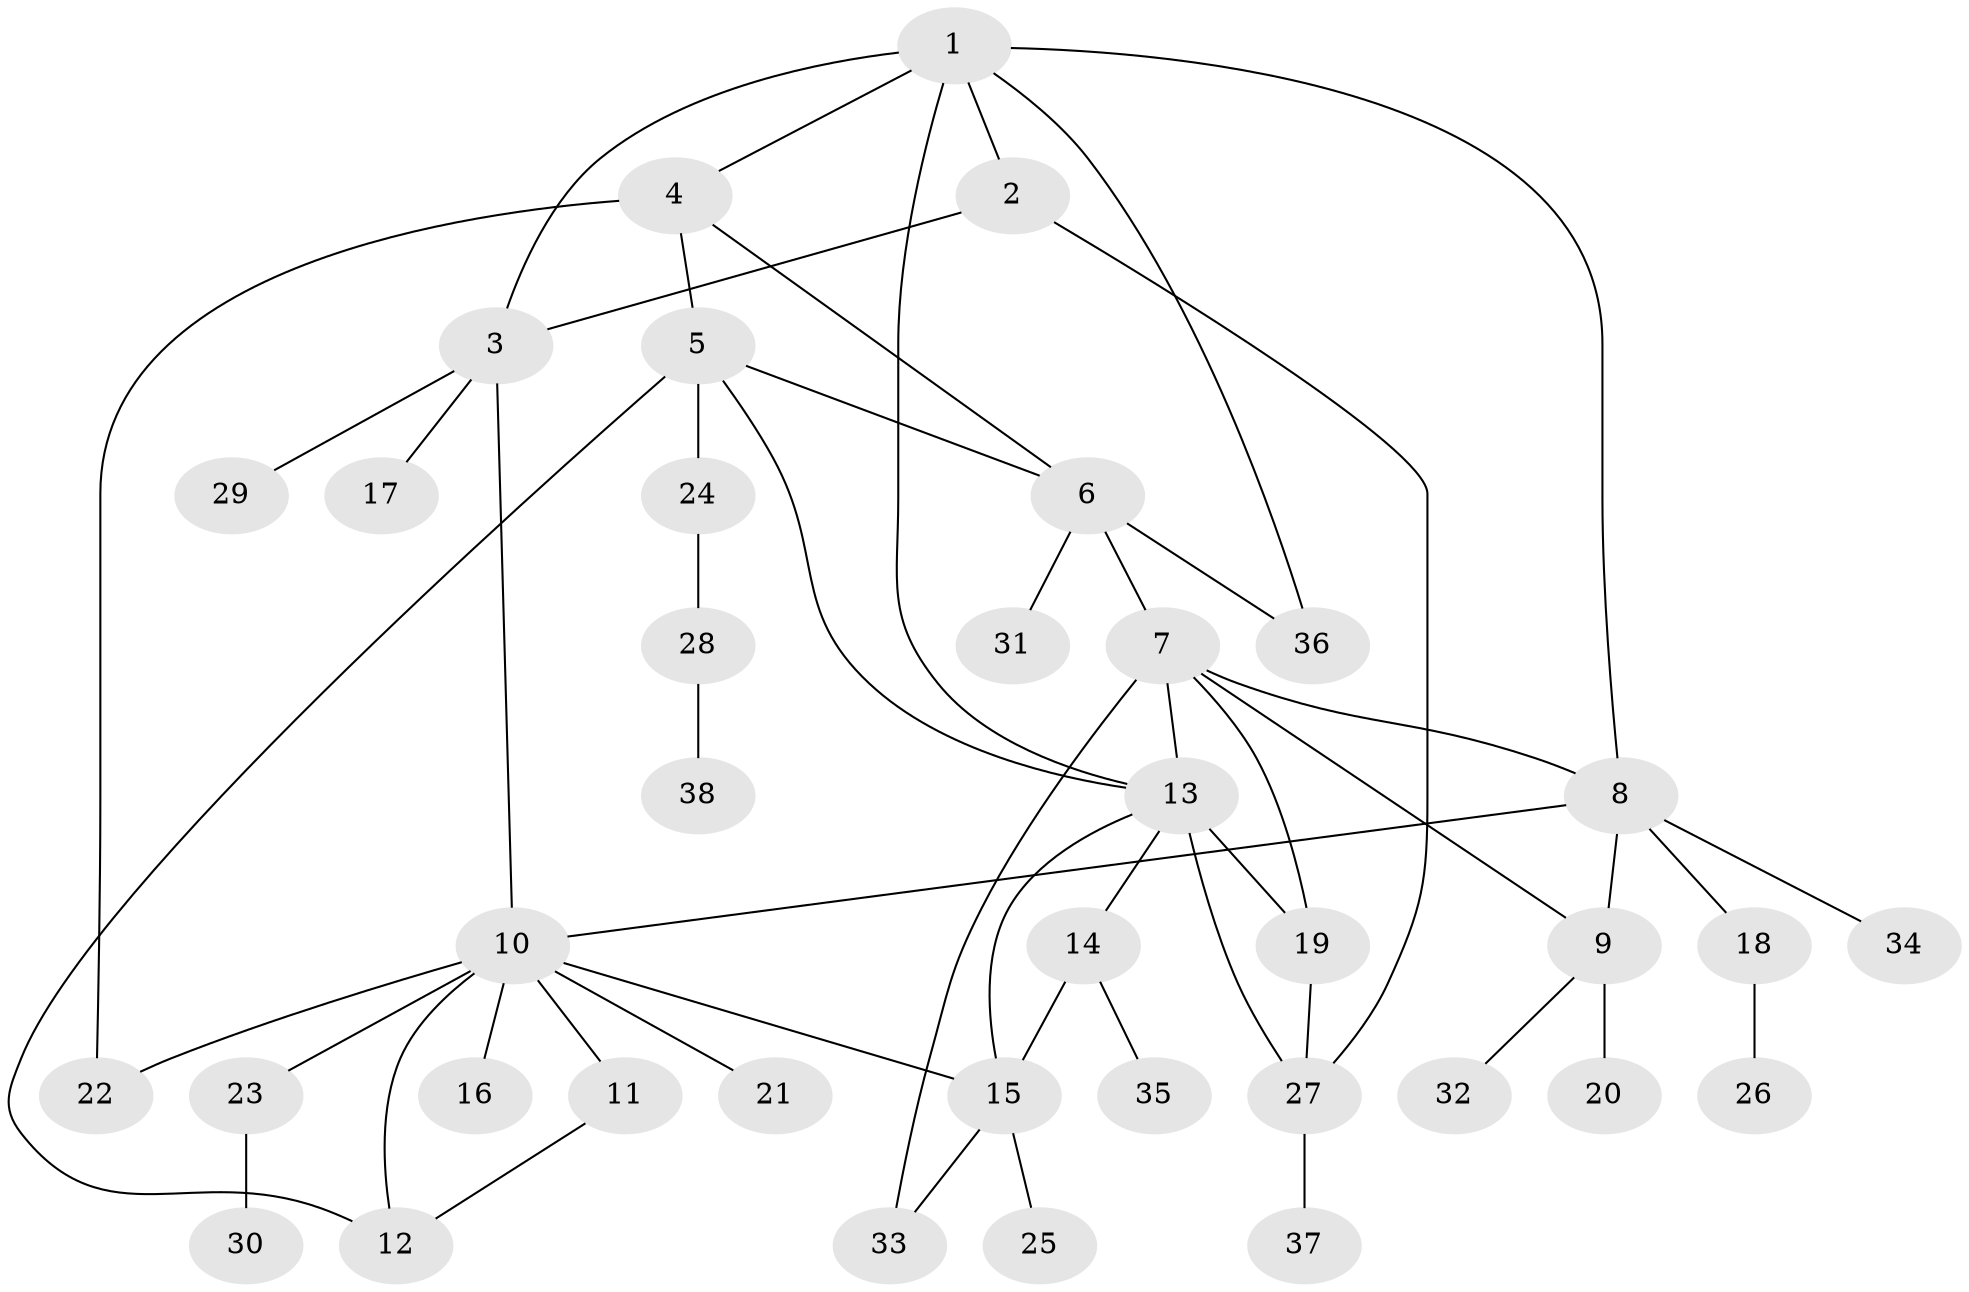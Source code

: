 // original degree distribution, {7: 0.08108108108108109, 3: 0.04054054054054054, 6: 0.04054054054054054, 8: 0.013513513513513514, 11: 0.02702702702702703, 2: 0.17567567567567569, 4: 0.04054054054054054, 1: 0.581081081081081}
// Generated by graph-tools (version 1.1) at 2025/52/03/04/25 22:52:16]
// undirected, 38 vertices, 54 edges
graph export_dot {
  node [color=gray90,style=filled];
  1;
  2;
  3;
  4;
  5;
  6;
  7;
  8;
  9;
  10;
  11;
  12;
  13;
  14;
  15;
  16;
  17;
  18;
  19;
  20;
  21;
  22;
  23;
  24;
  25;
  26;
  27;
  28;
  29;
  30;
  31;
  32;
  33;
  34;
  35;
  36;
  37;
  38;
  1 -- 2 [weight=1.0];
  1 -- 3 [weight=1.0];
  1 -- 4 [weight=1.0];
  1 -- 8 [weight=1.0];
  1 -- 13 [weight=1.0];
  1 -- 36 [weight=1.0];
  2 -- 3 [weight=1.0];
  2 -- 27 [weight=1.0];
  3 -- 10 [weight=1.0];
  3 -- 17 [weight=1.0];
  3 -- 29 [weight=1.0];
  4 -- 5 [weight=1.0];
  4 -- 6 [weight=1.0];
  4 -- 22 [weight=3.0];
  5 -- 6 [weight=1.0];
  5 -- 12 [weight=1.0];
  5 -- 13 [weight=1.0];
  5 -- 24 [weight=2.0];
  6 -- 7 [weight=1.0];
  6 -- 31 [weight=1.0];
  6 -- 36 [weight=2.0];
  7 -- 8 [weight=1.0];
  7 -- 9 [weight=1.0];
  7 -- 13 [weight=1.0];
  7 -- 19 [weight=1.0];
  7 -- 33 [weight=2.0];
  8 -- 9 [weight=1.0];
  8 -- 10 [weight=1.0];
  8 -- 18 [weight=1.0];
  8 -- 34 [weight=1.0];
  9 -- 20 [weight=3.0];
  9 -- 32 [weight=1.0];
  10 -- 11 [weight=2.0];
  10 -- 12 [weight=1.0];
  10 -- 15 [weight=1.0];
  10 -- 16 [weight=1.0];
  10 -- 21 [weight=1.0];
  10 -- 22 [weight=1.0];
  10 -- 23 [weight=1.0];
  11 -- 12 [weight=1.0];
  13 -- 14 [weight=1.0];
  13 -- 15 [weight=1.0];
  13 -- 19 [weight=4.0];
  13 -- 27 [weight=1.0];
  14 -- 15 [weight=1.0];
  14 -- 35 [weight=1.0];
  15 -- 25 [weight=1.0];
  15 -- 33 [weight=1.0];
  18 -- 26 [weight=1.0];
  19 -- 27 [weight=1.0];
  23 -- 30 [weight=2.0];
  24 -- 28 [weight=1.0];
  27 -- 37 [weight=2.0];
  28 -- 38 [weight=1.0];
}
